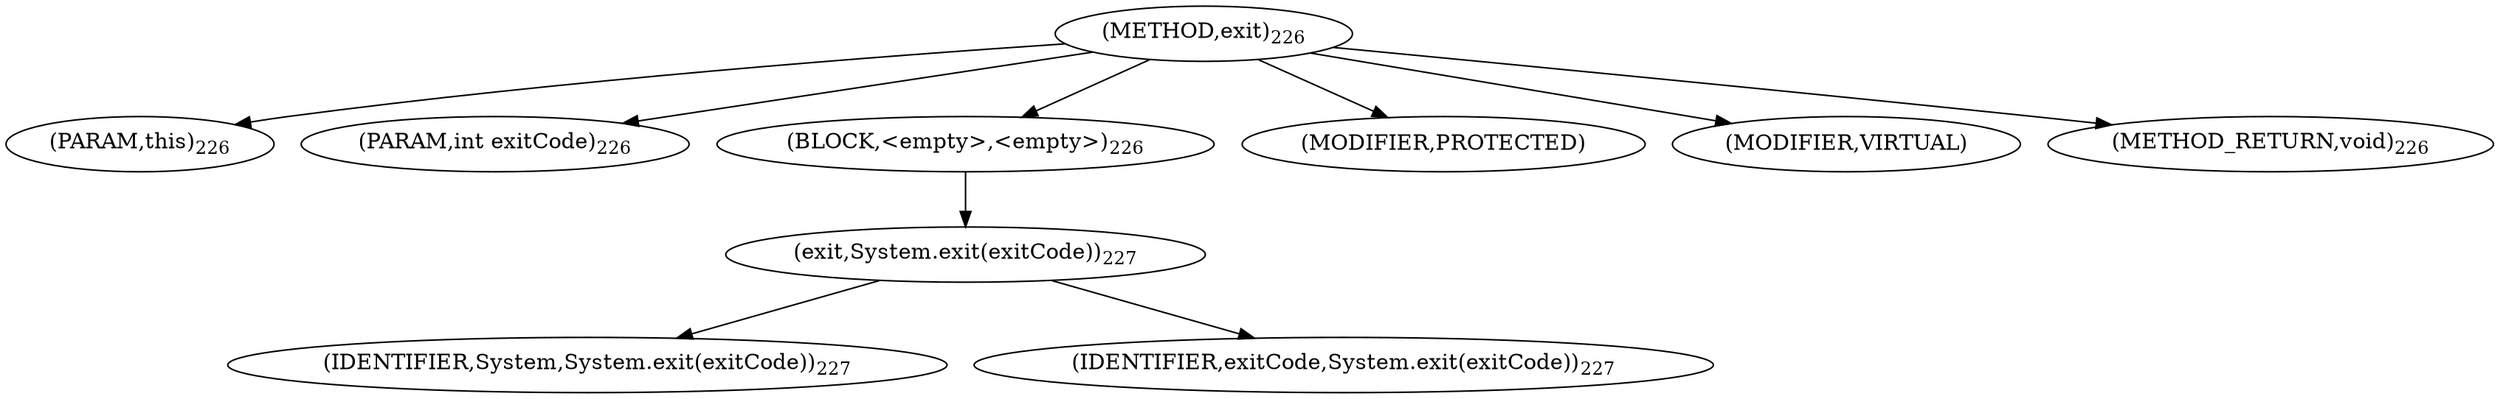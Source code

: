 digraph "exit" {  
"267" [label = <(METHOD,exit)<SUB>226</SUB>> ]
"268" [label = <(PARAM,this)<SUB>226</SUB>> ]
"269" [label = <(PARAM,int exitCode)<SUB>226</SUB>> ]
"270" [label = <(BLOCK,&lt;empty&gt;,&lt;empty&gt;)<SUB>226</SUB>> ]
"271" [label = <(exit,System.exit(exitCode))<SUB>227</SUB>> ]
"272" [label = <(IDENTIFIER,System,System.exit(exitCode))<SUB>227</SUB>> ]
"273" [label = <(IDENTIFIER,exitCode,System.exit(exitCode))<SUB>227</SUB>> ]
"274" [label = <(MODIFIER,PROTECTED)> ]
"275" [label = <(MODIFIER,VIRTUAL)> ]
"276" [label = <(METHOD_RETURN,void)<SUB>226</SUB>> ]
  "267" -> "268" 
  "267" -> "269" 
  "267" -> "270" 
  "267" -> "274" 
  "267" -> "275" 
  "267" -> "276" 
  "270" -> "271" 
  "271" -> "272" 
  "271" -> "273" 
}
